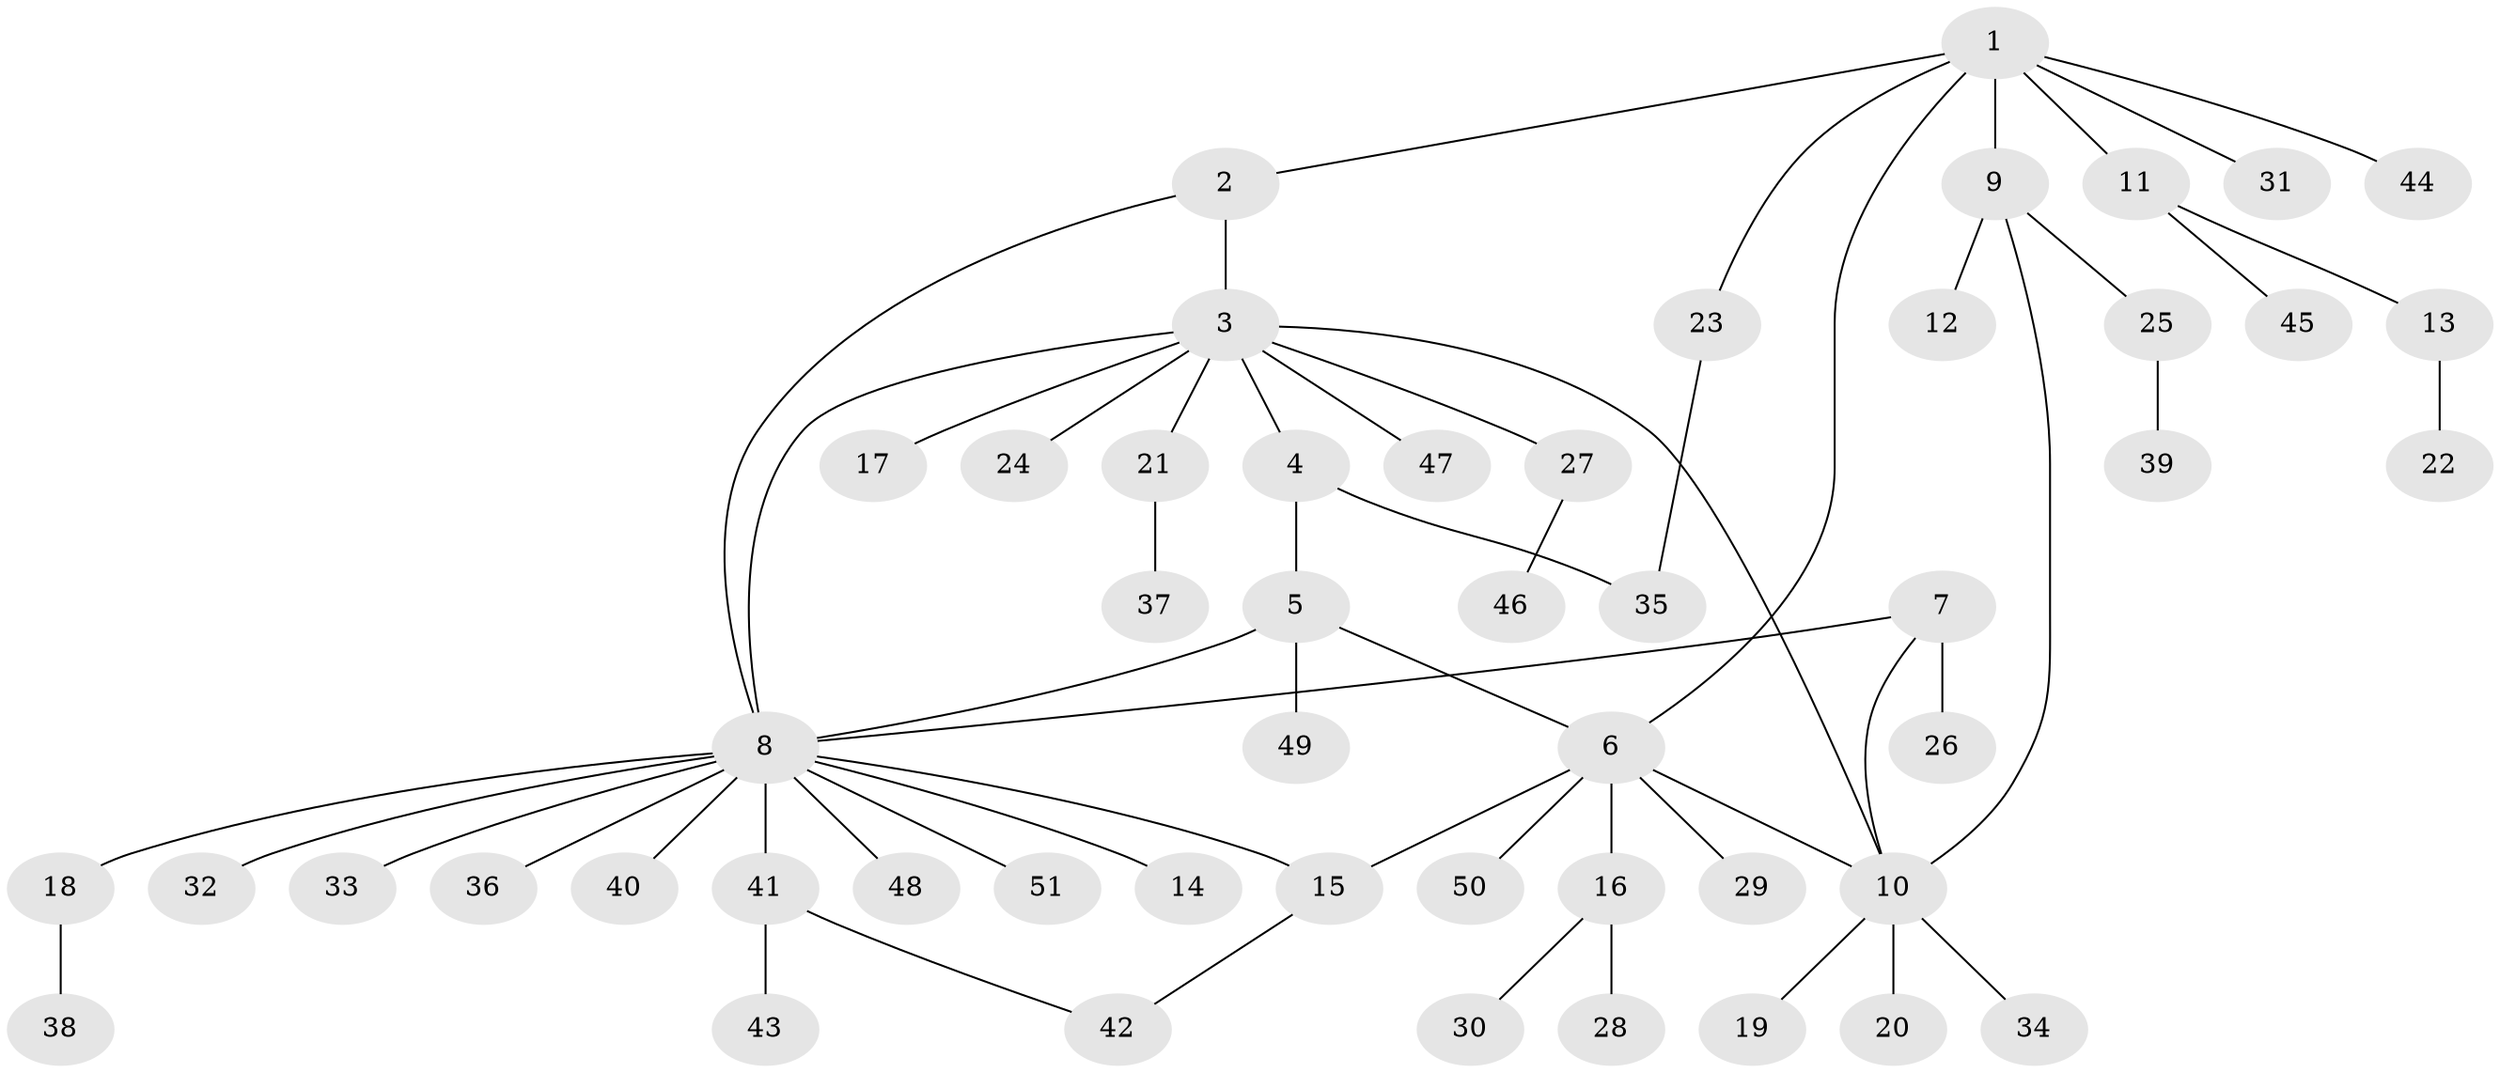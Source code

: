 // coarse degree distribution, {6: 0.05405405405405406, 3: 0.16216216216216217, 8: 0.02702702702702703, 13: 0.02702702702702703, 2: 0.16216216216216217, 7: 0.02702702702702703, 1: 0.5405405405405406}
// Generated by graph-tools (version 1.1) at 2025/52/03/04/25 22:52:29]
// undirected, 51 vertices, 59 edges
graph export_dot {
  node [color=gray90,style=filled];
  1;
  2;
  3;
  4;
  5;
  6;
  7;
  8;
  9;
  10;
  11;
  12;
  13;
  14;
  15;
  16;
  17;
  18;
  19;
  20;
  21;
  22;
  23;
  24;
  25;
  26;
  27;
  28;
  29;
  30;
  31;
  32;
  33;
  34;
  35;
  36;
  37;
  38;
  39;
  40;
  41;
  42;
  43;
  44;
  45;
  46;
  47;
  48;
  49;
  50;
  51;
  1 -- 2;
  1 -- 6;
  1 -- 9;
  1 -- 11;
  1 -- 23;
  1 -- 31;
  1 -- 44;
  2 -- 3;
  2 -- 8;
  3 -- 4;
  3 -- 8;
  3 -- 10;
  3 -- 17;
  3 -- 21;
  3 -- 24;
  3 -- 27;
  3 -- 47;
  4 -- 5;
  4 -- 35;
  5 -- 6;
  5 -- 8;
  5 -- 49;
  6 -- 10;
  6 -- 15;
  6 -- 16;
  6 -- 29;
  6 -- 50;
  7 -- 8;
  7 -- 10;
  7 -- 26;
  8 -- 14;
  8 -- 15;
  8 -- 18;
  8 -- 32;
  8 -- 33;
  8 -- 36;
  8 -- 40;
  8 -- 41;
  8 -- 48;
  8 -- 51;
  9 -- 10;
  9 -- 12;
  9 -- 25;
  10 -- 19;
  10 -- 20;
  10 -- 34;
  11 -- 13;
  11 -- 45;
  13 -- 22;
  15 -- 42;
  16 -- 28;
  16 -- 30;
  18 -- 38;
  21 -- 37;
  23 -- 35;
  25 -- 39;
  27 -- 46;
  41 -- 42;
  41 -- 43;
}
